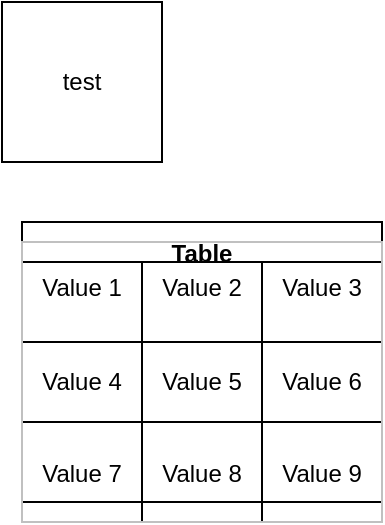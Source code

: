 <mxfile version="20.0.1" type="github">
  <diagram id="2a0TVkzBOoflyHSqcvZT" name="Page-1">
    <mxGraphModel dx="1422" dy="786" grid="1" gridSize="10" guides="1" tooltips="1" connect="1" arrows="1" fold="1" page="1" pageScale="1" pageWidth="827" pageHeight="1169" math="0" shadow="0">
      <root>
        <mxCell id="0" />
        <mxCell id="1" parent="0" />
        <mxCell id="fuzNXmwch8xtQx8EEA0h-1" value="test&lt;br&gt;" style="whiteSpace=wrap;html=1;aspect=fixed;" parent="1" vertex="1">
          <mxGeometry x="350" y="380" width="80" height="80" as="geometry" />
        </mxCell>
        <mxCell id="9YjYFvLAG-1sL8KSZyYq-1" value="" style="shape=ext;double=1;rounded=1;whiteSpace=wrap;html=1;" vertex="1" parent="1">
          <mxGeometry x="390" y="530" width="120" height="80" as="geometry" />
        </mxCell>
        <mxCell id="9YjYFvLAG-1sL8KSZyYq-2" value="Table" style="shape=table;startSize=30;container=1;collapsible=0;childLayout=tableLayout;fontStyle=1;align=center;" vertex="1" parent="1">
          <mxGeometry x="360" y="490" width="180" height="150" as="geometry" />
        </mxCell>
        <mxCell id="9YjYFvLAG-1sL8KSZyYq-3" value="" style="shape=tableRow;horizontal=0;startSize=0;swimlaneHead=0;swimlaneBody=0;top=0;left=0;bottom=0;right=0;collapsible=0;dropTarget=0;fillColor=none;points=[[0,0.5],[1,0.5]];portConstraint=eastwest;" vertex="1" parent="9YjYFvLAG-1sL8KSZyYq-2">
          <mxGeometry y="30" width="180" height="40" as="geometry" />
        </mxCell>
        <mxCell id="9YjYFvLAG-1sL8KSZyYq-4" value="" style="shape=partialRectangle;html=1;whiteSpace=wrap;connectable=0;fillColor=none;top=0;left=0;bottom=0;right=0;overflow=hidden;" vertex="1" parent="9YjYFvLAG-1sL8KSZyYq-3">
          <mxGeometry width="60" height="40" as="geometry">
            <mxRectangle width="60" height="40" as="alternateBounds" />
          </mxGeometry>
        </mxCell>
        <mxCell id="9YjYFvLAG-1sL8KSZyYq-5" value="" style="shape=partialRectangle;html=1;whiteSpace=wrap;connectable=0;fillColor=none;top=0;left=0;bottom=0;right=0;overflow=hidden;" vertex="1" parent="9YjYFvLAG-1sL8KSZyYq-3">
          <mxGeometry x="60" width="60" height="40" as="geometry">
            <mxRectangle width="60" height="40" as="alternateBounds" />
          </mxGeometry>
        </mxCell>
        <mxCell id="9YjYFvLAG-1sL8KSZyYq-6" value="" style="shape=partialRectangle;html=1;whiteSpace=wrap;connectable=0;fillColor=none;top=0;left=0;bottom=0;right=0;overflow=hidden;" vertex="1" parent="9YjYFvLAG-1sL8KSZyYq-3">
          <mxGeometry x="120" width="60" height="40" as="geometry">
            <mxRectangle width="60" height="40" as="alternateBounds" />
          </mxGeometry>
        </mxCell>
        <mxCell id="9YjYFvLAG-1sL8KSZyYq-7" value="" style="shape=tableRow;horizontal=0;startSize=0;swimlaneHead=0;swimlaneBody=0;top=0;left=0;bottom=0;right=0;collapsible=0;dropTarget=0;fillColor=none;points=[[0,0.5],[1,0.5]];portConstraint=eastwest;" vertex="1" parent="9YjYFvLAG-1sL8KSZyYq-2">
          <mxGeometry y="70" width="180" height="40" as="geometry" />
        </mxCell>
        <mxCell id="9YjYFvLAG-1sL8KSZyYq-8" value="" style="shape=partialRectangle;html=1;whiteSpace=wrap;connectable=0;fillColor=none;top=0;left=0;bottom=0;right=0;overflow=hidden;" vertex="1" parent="9YjYFvLAG-1sL8KSZyYq-7">
          <mxGeometry width="60" height="40" as="geometry">
            <mxRectangle width="60" height="40" as="alternateBounds" />
          </mxGeometry>
        </mxCell>
        <mxCell id="9YjYFvLAG-1sL8KSZyYq-9" value="" style="shape=partialRectangle;html=1;whiteSpace=wrap;connectable=0;fillColor=none;top=0;left=0;bottom=0;right=0;overflow=hidden;" vertex="1" parent="9YjYFvLAG-1sL8KSZyYq-7">
          <mxGeometry x="60" width="60" height="40" as="geometry">
            <mxRectangle width="60" height="40" as="alternateBounds" />
          </mxGeometry>
        </mxCell>
        <mxCell id="9YjYFvLAG-1sL8KSZyYq-10" value="" style="shape=partialRectangle;html=1;whiteSpace=wrap;connectable=0;fillColor=none;top=0;left=0;bottom=0;right=0;overflow=hidden;" vertex="1" parent="9YjYFvLAG-1sL8KSZyYq-7">
          <mxGeometry x="120" width="60" height="40" as="geometry">
            <mxRectangle width="60" height="40" as="alternateBounds" />
          </mxGeometry>
        </mxCell>
        <mxCell id="9YjYFvLAG-1sL8KSZyYq-11" value="" style="shape=tableRow;horizontal=0;startSize=0;swimlaneHead=0;swimlaneBody=0;top=0;left=0;bottom=0;right=0;collapsible=0;dropTarget=0;fillColor=none;points=[[0,0.5],[1,0.5]];portConstraint=eastwest;" vertex="1" parent="9YjYFvLAG-1sL8KSZyYq-2">
          <mxGeometry y="110" width="180" height="40" as="geometry" />
        </mxCell>
        <mxCell id="9YjYFvLAG-1sL8KSZyYq-12" value="" style="shape=partialRectangle;html=1;whiteSpace=wrap;connectable=0;fillColor=none;top=0;left=0;bottom=0;right=0;overflow=hidden;" vertex="1" parent="9YjYFvLAG-1sL8KSZyYq-11">
          <mxGeometry width="60" height="40" as="geometry">
            <mxRectangle width="60" height="40" as="alternateBounds" />
          </mxGeometry>
        </mxCell>
        <mxCell id="9YjYFvLAG-1sL8KSZyYq-13" value="" style="shape=partialRectangle;html=1;whiteSpace=wrap;connectable=0;fillColor=none;top=0;left=0;bottom=0;right=0;overflow=hidden;" vertex="1" parent="9YjYFvLAG-1sL8KSZyYq-11">
          <mxGeometry x="60" width="60" height="40" as="geometry">
            <mxRectangle width="60" height="40" as="alternateBounds" />
          </mxGeometry>
        </mxCell>
        <mxCell id="9YjYFvLAG-1sL8KSZyYq-14" value="" style="shape=partialRectangle;html=1;whiteSpace=wrap;connectable=0;fillColor=none;top=0;left=0;bottom=0;right=0;overflow=hidden;" vertex="1" parent="9YjYFvLAG-1sL8KSZyYq-11">
          <mxGeometry x="120" width="60" height="40" as="geometry">
            <mxRectangle width="60" height="40" as="alternateBounds" />
          </mxGeometry>
        </mxCell>
        <mxCell id="9YjYFvLAG-1sL8KSZyYq-15" value="Table" style="shape=table;startSize=30;container=1;collapsible=0;childLayout=tableLayout;fixedRows=1;rowLines=0;fontStyle=1;" vertex="1" parent="1">
          <mxGeometry x="360" y="490" width="180" height="150" as="geometry" />
        </mxCell>
        <mxCell id="9YjYFvLAG-1sL8KSZyYq-16" value="" style="shape=tableRow;horizontal=0;startSize=0;swimlaneHead=0;swimlaneBody=0;top=0;left=0;bottom=0;right=0;collapsible=0;dropTarget=0;fillColor=none;points=[[0,0.5],[1,0.5]];portConstraint=eastwest;" vertex="1" parent="9YjYFvLAG-1sL8KSZyYq-15">
          <mxGeometry y="30" width="180" height="30" as="geometry" />
        </mxCell>
        <mxCell id="9YjYFvLAG-1sL8KSZyYq-17" value="1" style="shape=partialRectangle;html=1;whiteSpace=wrap;connectable=0;fillColor=none;top=0;left=0;bottom=0;right=0;overflow=hidden;pointerEvents=1;" vertex="1" parent="9YjYFvLAG-1sL8KSZyYq-16">
          <mxGeometry width="40" height="30" as="geometry">
            <mxRectangle width="40" height="30" as="alternateBounds" />
          </mxGeometry>
        </mxCell>
        <mxCell id="9YjYFvLAG-1sL8KSZyYq-18" value="Value 1" style="shape=partialRectangle;html=1;whiteSpace=wrap;connectable=0;fillColor=none;top=0;left=0;bottom=0;right=0;align=left;spacingLeft=6;overflow=hidden;" vertex="1" parent="9YjYFvLAG-1sL8KSZyYq-16">
          <mxGeometry x="40" width="140" height="30" as="geometry">
            <mxRectangle width="140" height="30" as="alternateBounds" />
          </mxGeometry>
        </mxCell>
        <mxCell id="9YjYFvLAG-1sL8KSZyYq-19" value="" style="shape=tableRow;horizontal=0;startSize=0;swimlaneHead=0;swimlaneBody=0;top=0;left=0;bottom=0;right=0;collapsible=0;dropTarget=0;fillColor=none;points=[[0,0.5],[1,0.5]];portConstraint=eastwest;" vertex="1" parent="9YjYFvLAG-1sL8KSZyYq-15">
          <mxGeometry y="60" width="180" height="30" as="geometry" />
        </mxCell>
        <mxCell id="9YjYFvLAG-1sL8KSZyYq-20" value="2" style="shape=partialRectangle;html=1;whiteSpace=wrap;connectable=0;fillColor=none;top=0;left=0;bottom=0;right=0;overflow=hidden;" vertex="1" parent="9YjYFvLAG-1sL8KSZyYq-19">
          <mxGeometry width="40" height="30" as="geometry">
            <mxRectangle width="40" height="30" as="alternateBounds" />
          </mxGeometry>
        </mxCell>
        <mxCell id="9YjYFvLAG-1sL8KSZyYq-21" value="Value 2" style="shape=partialRectangle;html=1;whiteSpace=wrap;connectable=0;fillColor=none;top=0;left=0;bottom=0;right=0;align=left;spacingLeft=6;overflow=hidden;" vertex="1" parent="9YjYFvLAG-1sL8KSZyYq-19">
          <mxGeometry x="40" width="140" height="30" as="geometry">
            <mxRectangle width="140" height="30" as="alternateBounds" />
          </mxGeometry>
        </mxCell>
        <mxCell id="9YjYFvLAG-1sL8KSZyYq-22" value="" style="shape=tableRow;horizontal=0;startSize=0;swimlaneHead=0;swimlaneBody=0;top=0;left=0;bottom=0;right=0;collapsible=0;dropTarget=0;fillColor=none;points=[[0,0.5],[1,0.5]];portConstraint=eastwest;" vertex="1" parent="9YjYFvLAG-1sL8KSZyYq-15">
          <mxGeometry y="90" width="180" height="30" as="geometry" />
        </mxCell>
        <mxCell id="9YjYFvLAG-1sL8KSZyYq-23" value="3" style="shape=partialRectangle;html=1;whiteSpace=wrap;connectable=0;fillColor=none;top=0;left=0;bottom=0;right=0;overflow=hidden;" vertex="1" parent="9YjYFvLAG-1sL8KSZyYq-22">
          <mxGeometry width="40" height="30" as="geometry">
            <mxRectangle width="40" height="30" as="alternateBounds" />
          </mxGeometry>
        </mxCell>
        <mxCell id="9YjYFvLAG-1sL8KSZyYq-24" value="Value 3" style="shape=partialRectangle;html=1;whiteSpace=wrap;connectable=0;fillColor=none;top=0;left=0;bottom=0;right=0;align=left;spacingLeft=6;overflow=hidden;" vertex="1" parent="9YjYFvLAG-1sL8KSZyYq-22">
          <mxGeometry x="40" width="140" height="30" as="geometry">
            <mxRectangle width="140" height="30" as="alternateBounds" />
          </mxGeometry>
        </mxCell>
        <mxCell id="9YjYFvLAG-1sL8KSZyYq-25" value="" style="shape=table;html=1;whiteSpace=wrap;startSize=0;container=1;collapsible=0;childLayout=tableLayout;" vertex="1" parent="1">
          <mxGeometry x="360" y="510" width="180" height="120" as="geometry" />
        </mxCell>
        <mxCell id="9YjYFvLAG-1sL8KSZyYq-26" value="" style="shape=tableRow;horizontal=0;startSize=0;swimlaneHead=0;swimlaneBody=0;top=0;left=0;bottom=0;right=0;collapsible=0;dropTarget=0;fillColor=none;points=[[0,0.5],[1,0.5]];portConstraint=eastwest;" vertex="1" parent="9YjYFvLAG-1sL8KSZyYq-25">
          <mxGeometry width="180" height="40" as="geometry" />
        </mxCell>
        <mxCell id="9YjYFvLAG-1sL8KSZyYq-27" value="" style="shape=partialRectangle;html=1;whiteSpace=wrap;connectable=0;fillColor=none;top=0;left=0;bottom=0;right=0;overflow=hidden;" vertex="1" parent="9YjYFvLAG-1sL8KSZyYq-26">
          <mxGeometry width="60" height="40" as="geometry">
            <mxRectangle width="60" height="40" as="alternateBounds" />
          </mxGeometry>
        </mxCell>
        <mxCell id="9YjYFvLAG-1sL8KSZyYq-28" value="" style="shape=partialRectangle;html=1;whiteSpace=wrap;connectable=0;fillColor=none;top=0;left=0;bottom=0;right=0;overflow=hidden;" vertex="1" parent="9YjYFvLAG-1sL8KSZyYq-26">
          <mxGeometry x="60" width="60" height="40" as="geometry">
            <mxRectangle width="60" height="40" as="alternateBounds" />
          </mxGeometry>
        </mxCell>
        <mxCell id="9YjYFvLAG-1sL8KSZyYq-29" value="" style="shape=partialRectangle;html=1;whiteSpace=wrap;connectable=0;fillColor=none;top=0;left=0;bottom=0;right=0;overflow=hidden;" vertex="1" parent="9YjYFvLAG-1sL8KSZyYq-26">
          <mxGeometry x="120" width="60" height="40" as="geometry">
            <mxRectangle width="60" height="40" as="alternateBounds" />
          </mxGeometry>
        </mxCell>
        <mxCell id="9YjYFvLAG-1sL8KSZyYq-30" value="" style="shape=tableRow;horizontal=0;startSize=0;swimlaneHead=0;swimlaneBody=0;top=0;left=0;bottom=0;right=0;collapsible=0;dropTarget=0;fillColor=none;points=[[0,0.5],[1,0.5]];portConstraint=eastwest;" vertex="1" parent="9YjYFvLAG-1sL8KSZyYq-25">
          <mxGeometry y="40" width="180" height="40" as="geometry" />
        </mxCell>
        <mxCell id="9YjYFvLAG-1sL8KSZyYq-31" value="" style="shape=partialRectangle;html=1;whiteSpace=wrap;connectable=0;fillColor=none;top=0;left=0;bottom=0;right=0;overflow=hidden;" vertex="1" parent="9YjYFvLAG-1sL8KSZyYq-30">
          <mxGeometry width="60" height="40" as="geometry">
            <mxRectangle width="60" height="40" as="alternateBounds" />
          </mxGeometry>
        </mxCell>
        <mxCell id="9YjYFvLAG-1sL8KSZyYq-32" value="" style="shape=partialRectangle;html=1;whiteSpace=wrap;connectable=0;fillColor=none;top=0;left=0;bottom=0;right=0;overflow=hidden;" vertex="1" parent="9YjYFvLAG-1sL8KSZyYq-30">
          <mxGeometry x="60" width="60" height="40" as="geometry">
            <mxRectangle width="60" height="40" as="alternateBounds" />
          </mxGeometry>
        </mxCell>
        <mxCell id="9YjYFvLAG-1sL8KSZyYq-33" value="" style="shape=partialRectangle;html=1;whiteSpace=wrap;connectable=0;fillColor=none;top=0;left=0;bottom=0;right=0;overflow=hidden;" vertex="1" parent="9YjYFvLAG-1sL8KSZyYq-30">
          <mxGeometry x="120" width="60" height="40" as="geometry">
            <mxRectangle width="60" height="40" as="alternateBounds" />
          </mxGeometry>
        </mxCell>
        <mxCell id="9YjYFvLAG-1sL8KSZyYq-34" value="" style="shape=tableRow;horizontal=0;startSize=0;swimlaneHead=0;swimlaneBody=0;top=0;left=0;bottom=0;right=0;collapsible=0;dropTarget=0;fillColor=none;points=[[0,0.5],[1,0.5]];portConstraint=eastwest;" vertex="1" parent="9YjYFvLAG-1sL8KSZyYq-25">
          <mxGeometry y="80" width="180" height="40" as="geometry" />
        </mxCell>
        <mxCell id="9YjYFvLAG-1sL8KSZyYq-35" value="" style="shape=partialRectangle;html=1;whiteSpace=wrap;connectable=0;fillColor=none;top=0;left=0;bottom=0;right=0;overflow=hidden;" vertex="1" parent="9YjYFvLAG-1sL8KSZyYq-34">
          <mxGeometry width="60" height="40" as="geometry">
            <mxRectangle width="60" height="40" as="alternateBounds" />
          </mxGeometry>
        </mxCell>
        <mxCell id="9YjYFvLAG-1sL8KSZyYq-36" value="" style="shape=partialRectangle;html=1;whiteSpace=wrap;connectable=0;fillColor=none;top=0;left=0;bottom=0;right=0;overflow=hidden;" vertex="1" parent="9YjYFvLAG-1sL8KSZyYq-34">
          <mxGeometry x="60" width="60" height="40" as="geometry">
            <mxRectangle width="60" height="40" as="alternateBounds" />
          </mxGeometry>
        </mxCell>
        <mxCell id="9YjYFvLAG-1sL8KSZyYq-37" value="" style="shape=partialRectangle;html=1;whiteSpace=wrap;connectable=0;fillColor=none;top=0;left=0;bottom=0;right=0;overflow=hidden;pointerEvents=1;" vertex="1" parent="9YjYFvLAG-1sL8KSZyYq-34">
          <mxGeometry x="120" width="60" height="40" as="geometry">
            <mxRectangle width="60" height="40" as="alternateBounds" />
          </mxGeometry>
        </mxCell>
        <mxCell id="9YjYFvLAG-1sL8KSZyYq-38" value="&lt;table border=&quot;0&quot; width=&quot;100%&quot; height=&quot;100%&quot; style=&quot;width:100%;height:100%;border-collapse:collapse;&quot;&gt;&lt;tr&gt;&lt;td align=&quot;center&quot;&gt;Value 1&lt;/td&gt;&lt;td align=&quot;center&quot;&gt;Value 2&lt;/td&gt;&lt;td align=&quot;center&quot;&gt;Value 3&lt;/td&gt;&lt;/tr&gt;&lt;tr&gt;&lt;td align=&quot;center&quot;&gt;Value 4&lt;/td&gt;&lt;td align=&quot;center&quot;&gt;Value 5&lt;/td&gt;&lt;td align=&quot;center&quot;&gt;Value 6&lt;/td&gt;&lt;/tr&gt;&lt;tr&gt;&lt;td align=&quot;center&quot;&gt;Value 7&lt;/td&gt;&lt;td align=&quot;center&quot;&gt;Value 8&lt;/td&gt;&lt;td align=&quot;center&quot;&gt;Value 9&lt;/td&gt;&lt;/tr&gt;&lt;/table&gt;" style="text;html=1;strokeColor=#c0c0c0;fillColor=none;overflow=fill;" vertex="1" parent="1">
          <mxGeometry x="360" y="500" width="180" height="140" as="geometry" />
        </mxCell>
      </root>
    </mxGraphModel>
  </diagram>
</mxfile>

